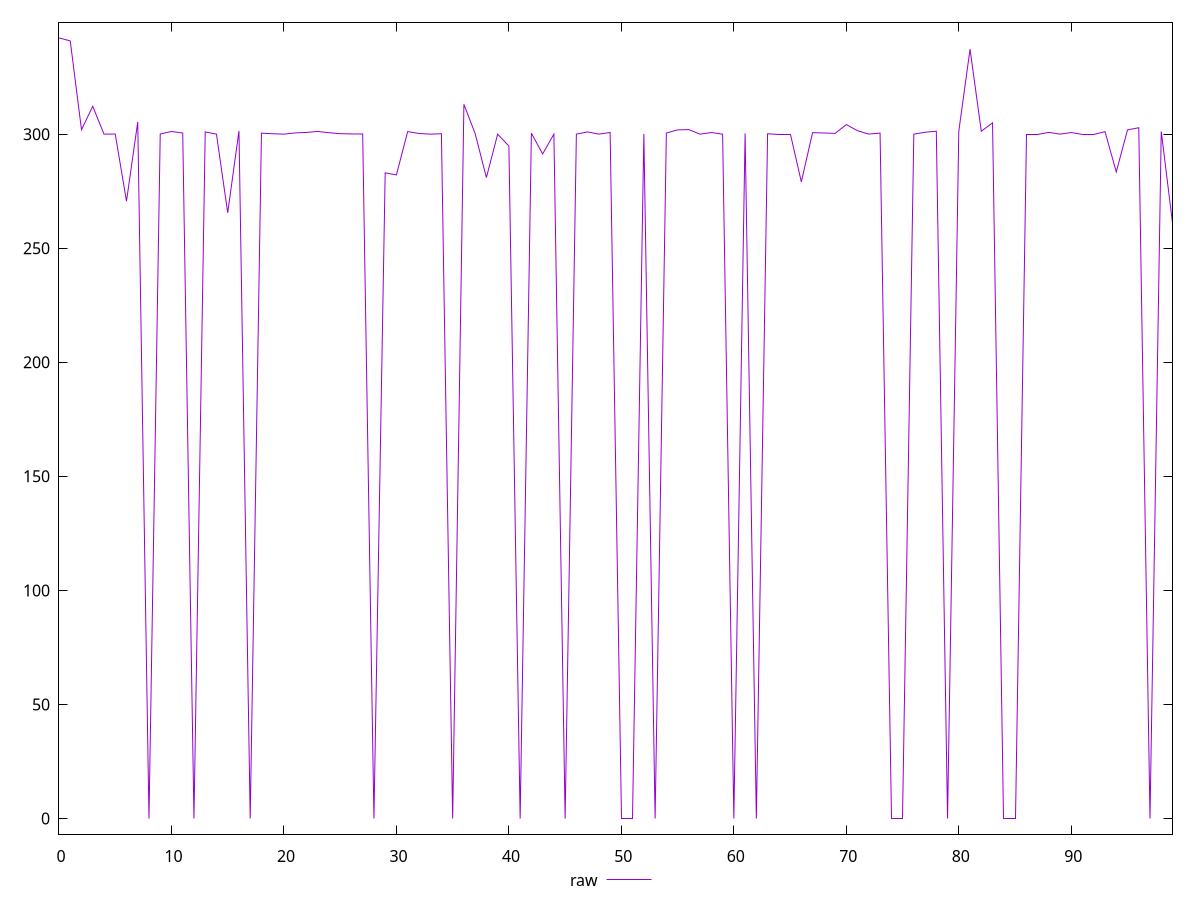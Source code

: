 reset

$raw <<EOF
0 342.188
1 340.874
2 301.964
3 312.214
4 300
5 300.058
6 270.6029996871948
7 305.352
8 0
9 300.076
10 301.16
11 300.504
12 0
13 300.976
14 300
15 265.5239996910095
16 301.402
17 0
18 300.43
19 300.178
20 300
21 300.542
22 300.75
23 301.186
24 300.628
25 300.202
26 300.096
27 300.068
28 0
29 283.04100036621094
30 282.1329998970032
31 301.126
32 300.292
33 300
34 300.182
35 0
36 313.072
37 300.232
38 280.97100019454956
39 300
40 294.7699999809265
41 0
42 300.43
43 291.31899976730347
44 300
45 0
46 300
47 300.982
48 300
49 300.736
50 0
51 0
52 300.12
53 0
54 300.494
55 301.88
56 301.976
57 300
58 300.704
59 300
60 0
61 300.334
62 0
63 300.182
64 300
65 300
66 279.09600019454956
67 300.654
68 300.512
69 300.322
70 304.202
71 301.496
72 300.016
73 300.488
74 0
75 0
76 300
77 300.838
78 301.292
79 0
80 301.294
81 337.236
82 301.264
83 304.95600032806396
84 0
85 0
86 300
87 300
88 300.774
89 300
90 300.712
91 300
92 300
93 301.1
94 283.4470000267029
95 301.864
96 302.808
97 0
98 301.162
99 261.1670002937317
EOF

set key outside below
set xrange [0:99]
set yrange [-6.84376:349.03175999999996]
set trange [-6.84376:349.03175999999996]
set terminal svg size 640, 500 enhanced background rgb 'white'
set output "report_00019_2021-02-10T18-14-37.922Z//uses-rel-preconnect/samples/pages/raw/values.svg"

plot $raw title "raw" with line

reset
